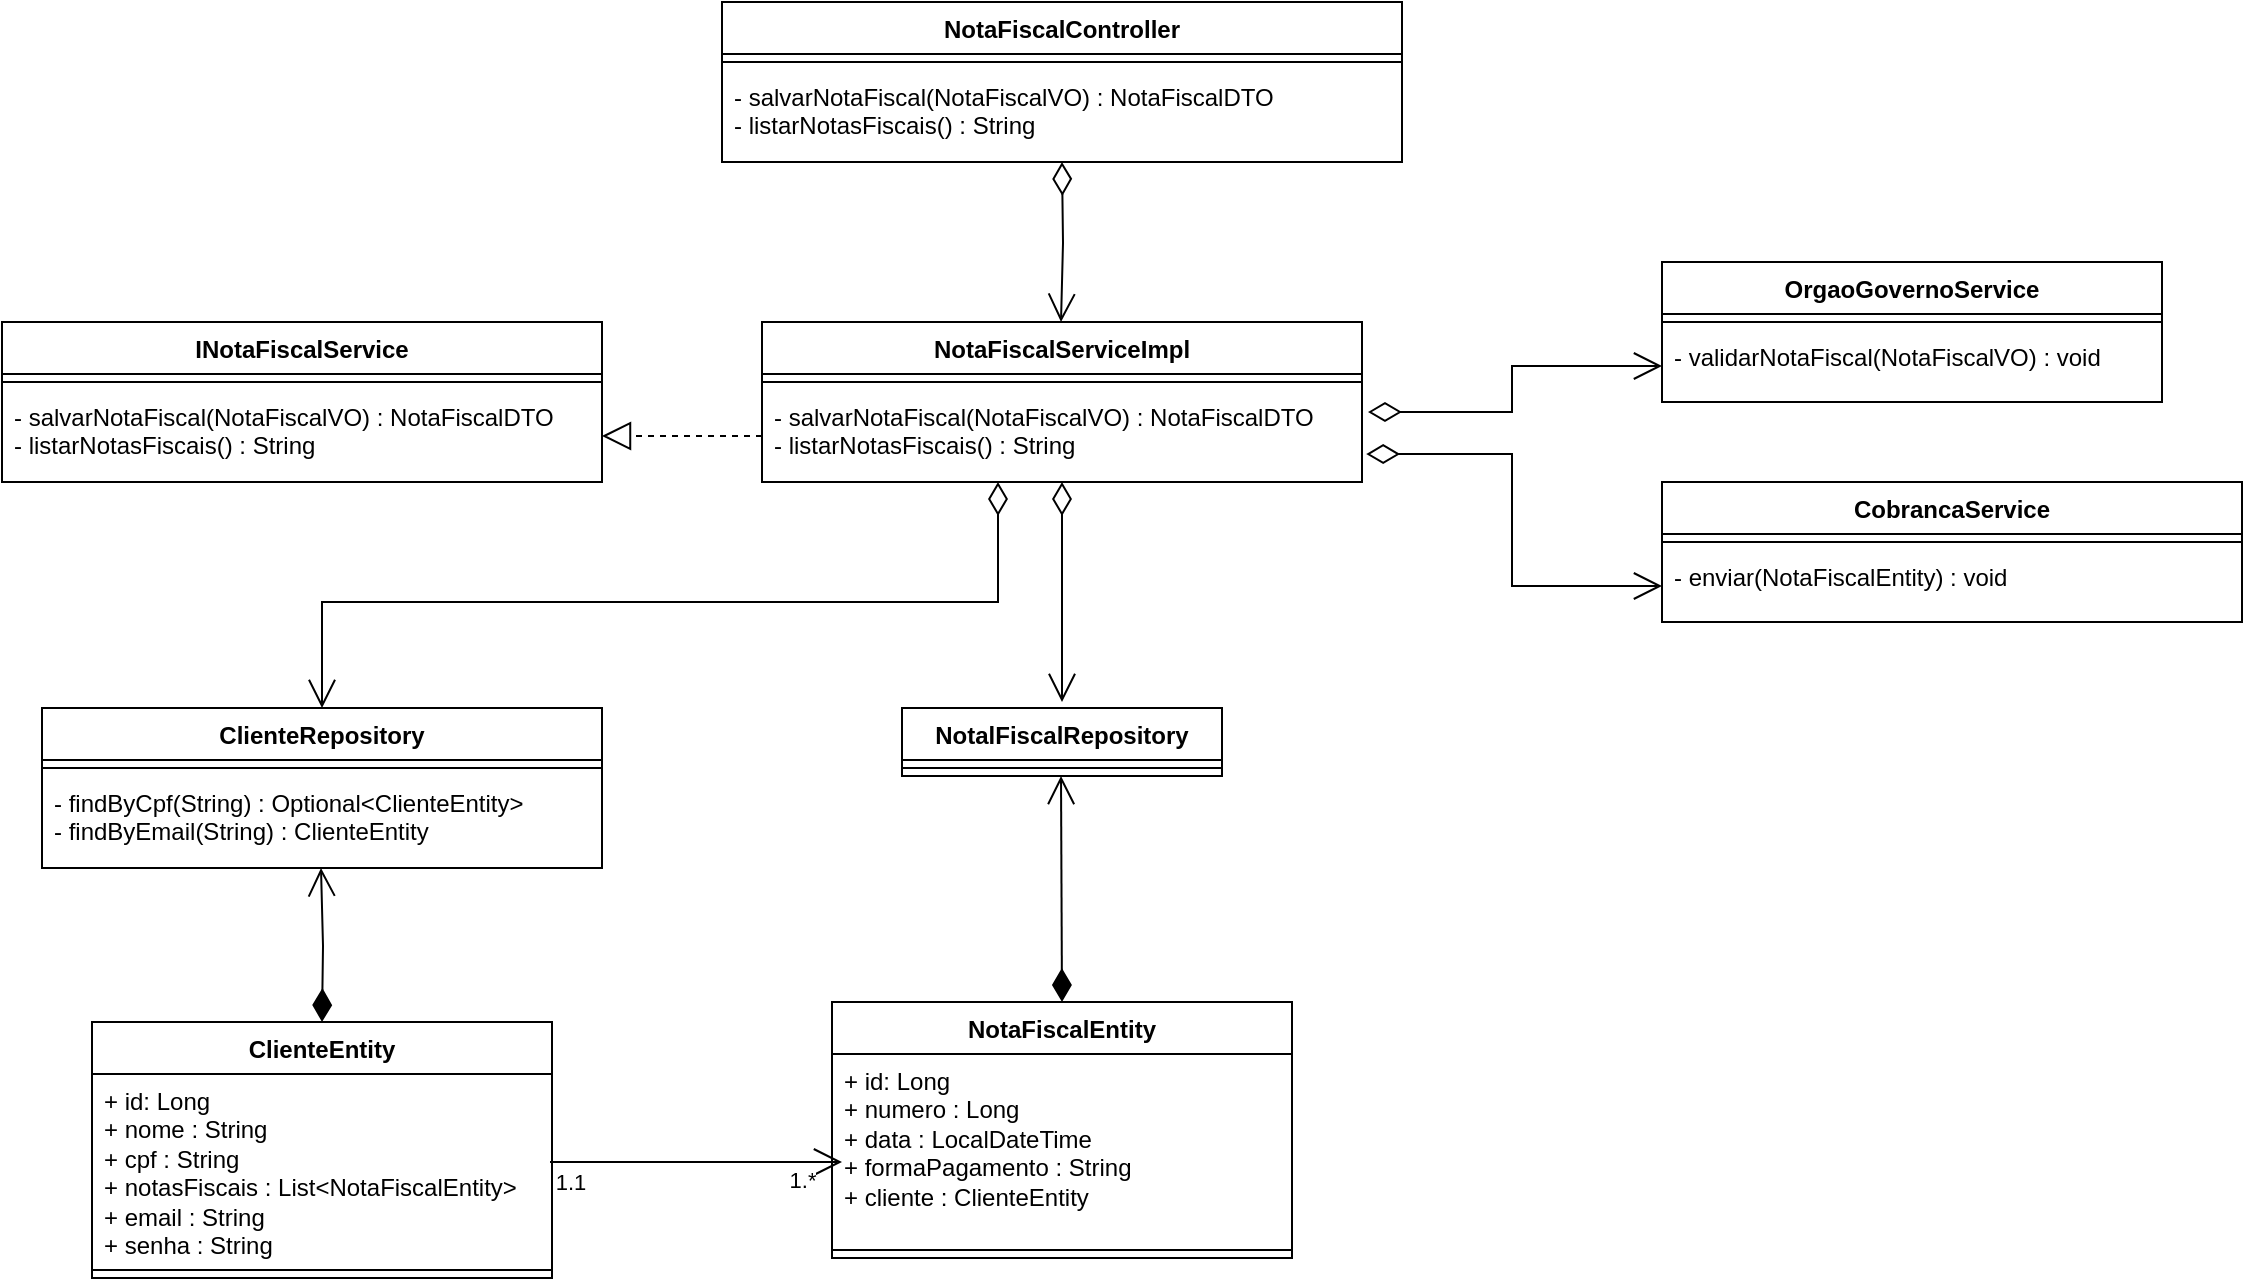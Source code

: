 <mxfile version="24.4.4" type="google">
  <diagram name="Página-1" id="gswBor8_pJMUdEudTqKR">
    <mxGraphModel grid="1" page="1" gridSize="10" guides="1" tooltips="1" connect="1" arrows="1" fold="1" pageScale="1" pageWidth="827" pageHeight="1169" math="0" shadow="0">
      <root>
        <mxCell id="0" />
        <mxCell id="1" parent="0" />
        <mxCell id="t0dpMG9h4XQfjw-dovHz-1" value="NotaFiscalController" style="swimlane;fontStyle=1;align=center;verticalAlign=top;childLayout=stackLayout;horizontal=1;startSize=26;horizontalStack=0;resizeParent=1;resizeParentMax=0;resizeLast=0;collapsible=1;marginBottom=0;whiteSpace=wrap;html=1;" vertex="1" parent="1">
          <mxGeometry x="340" y="110" width="340" height="80" as="geometry" />
        </mxCell>
        <mxCell id="t0dpMG9h4XQfjw-dovHz-3" value="" style="line;strokeWidth=1;fillColor=none;align=left;verticalAlign=middle;spacingTop=-1;spacingLeft=3;spacingRight=3;rotatable=0;labelPosition=right;points=[];portConstraint=eastwest;strokeColor=inherit;" vertex="1" parent="t0dpMG9h4XQfjw-dovHz-1">
          <mxGeometry y="26" width="340" height="8" as="geometry" />
        </mxCell>
        <mxCell id="t0dpMG9h4XQfjw-dovHz-4" value="-&amp;nbsp;salvarNotaFiscal(NotaFiscalVO) :&amp;nbsp;NotaFiscalDTO&lt;div&gt;-&amp;nbsp;listarNotasFiscais() : String&lt;/div&gt;" style="text;strokeColor=none;fillColor=none;align=left;verticalAlign=top;spacingLeft=4;spacingRight=4;overflow=hidden;rotatable=0;points=[[0,0.5],[1,0.5]];portConstraint=eastwest;whiteSpace=wrap;html=1;" vertex="1" parent="t0dpMG9h4XQfjw-dovHz-1">
          <mxGeometry y="34" width="340" height="46" as="geometry" />
        </mxCell>
        <mxCell id="t0dpMG9h4XQfjw-dovHz-10" value="INotaFiscalService" style="swimlane;fontStyle=1;align=center;verticalAlign=top;childLayout=stackLayout;horizontal=1;startSize=26;horizontalStack=0;resizeParent=1;resizeParentMax=0;resizeLast=0;collapsible=1;marginBottom=0;whiteSpace=wrap;html=1;" vertex="1" parent="1">
          <mxGeometry x="-20" y="270" width="300" height="80" as="geometry" />
        </mxCell>
        <mxCell id="t0dpMG9h4XQfjw-dovHz-12" value="" style="line;strokeWidth=1;fillColor=none;align=left;verticalAlign=middle;spacingTop=-1;spacingLeft=3;spacingRight=3;rotatable=0;labelPosition=right;points=[];portConstraint=eastwest;strokeColor=inherit;" vertex="1" parent="t0dpMG9h4XQfjw-dovHz-10">
          <mxGeometry y="26" width="300" height="8" as="geometry" />
        </mxCell>
        <mxCell id="t0dpMG9h4XQfjw-dovHz-13" value="-&amp;nbsp;salvarNotaFiscal(NotaFiscalVO) :&amp;nbsp;NotaFiscalDTO&lt;div&gt;-&amp;nbsp;listarNotasFiscais() : String&lt;/div&gt;" style="text;strokeColor=none;fillColor=none;align=left;verticalAlign=top;spacingLeft=4;spacingRight=4;overflow=hidden;rotatable=0;points=[[0,0.5],[1,0.5]];portConstraint=eastwest;whiteSpace=wrap;html=1;" vertex="1" parent="t0dpMG9h4XQfjw-dovHz-10">
          <mxGeometry y="34" width="300" height="46" as="geometry" />
        </mxCell>
        <mxCell id="t0dpMG9h4XQfjw-dovHz-14" value="NotaFiscalServiceImpl" style="swimlane;fontStyle=1;align=center;verticalAlign=top;childLayout=stackLayout;horizontal=1;startSize=26;horizontalStack=0;resizeParent=1;resizeParentMax=0;resizeLast=0;collapsible=1;marginBottom=0;whiteSpace=wrap;html=1;" vertex="1" parent="1">
          <mxGeometry x="360" y="270" width="300" height="80" as="geometry" />
        </mxCell>
        <mxCell id="t0dpMG9h4XQfjw-dovHz-16" value="" style="line;strokeWidth=1;fillColor=none;align=left;verticalAlign=middle;spacingTop=-1;spacingLeft=3;spacingRight=3;rotatable=0;labelPosition=right;points=[];portConstraint=eastwest;strokeColor=inherit;" vertex="1" parent="t0dpMG9h4XQfjw-dovHz-14">
          <mxGeometry y="26" width="300" height="8" as="geometry" />
        </mxCell>
        <mxCell id="t0dpMG9h4XQfjw-dovHz-17" value="-&amp;nbsp;salvarNotaFiscal(NotaFiscalVO) :&amp;nbsp;NotaFiscalDTO&lt;div&gt;-&amp;nbsp;listarNotasFiscais() : String&lt;/div&gt;" style="text;strokeColor=none;fillColor=none;align=left;verticalAlign=top;spacingLeft=4;spacingRight=4;overflow=hidden;rotatable=0;points=[[0,0.5],[1,0.5]];portConstraint=eastwest;whiteSpace=wrap;html=1;" vertex="1" parent="t0dpMG9h4XQfjw-dovHz-14">
          <mxGeometry y="34" width="300" height="46" as="geometry" />
        </mxCell>
        <mxCell id="t0dpMG9h4XQfjw-dovHz-18" value="NotalFiscalRepository" style="swimlane;fontStyle=1;align=center;verticalAlign=top;childLayout=stackLayout;horizontal=1;startSize=26;horizontalStack=0;resizeParent=1;resizeParentMax=0;resizeLast=0;collapsible=1;marginBottom=0;whiteSpace=wrap;html=1;" vertex="1" parent="1">
          <mxGeometry x="430" y="463" width="160" height="34" as="geometry" />
        </mxCell>
        <mxCell id="t0dpMG9h4XQfjw-dovHz-20" value="" style="line;strokeWidth=1;fillColor=none;align=left;verticalAlign=middle;spacingTop=-1;spacingLeft=3;spacingRight=3;rotatable=0;labelPosition=right;points=[];portConstraint=eastwest;strokeColor=inherit;" vertex="1" parent="t0dpMG9h4XQfjw-dovHz-18">
          <mxGeometry y="26" width="160" height="8" as="geometry" />
        </mxCell>
        <mxCell id="t0dpMG9h4XQfjw-dovHz-22" value="ClienteRepository" style="swimlane;fontStyle=1;align=center;verticalAlign=top;childLayout=stackLayout;horizontal=1;startSize=26;horizontalStack=0;resizeParent=1;resizeParentMax=0;resizeLast=0;collapsible=1;marginBottom=0;whiteSpace=wrap;html=1;" vertex="1" parent="1">
          <mxGeometry y="463" width="280" height="80" as="geometry" />
        </mxCell>
        <mxCell id="t0dpMG9h4XQfjw-dovHz-24" value="" style="line;strokeWidth=1;fillColor=none;align=left;verticalAlign=middle;spacingTop=-1;spacingLeft=3;spacingRight=3;rotatable=0;labelPosition=right;points=[];portConstraint=eastwest;strokeColor=inherit;" vertex="1" parent="t0dpMG9h4XQfjw-dovHz-22">
          <mxGeometry y="26" width="280" height="8" as="geometry" />
        </mxCell>
        <mxCell id="t0dpMG9h4XQfjw-dovHz-25" value="-&amp;nbsp;findByCpf(String) :&amp;nbsp;Optional&amp;lt;ClienteEntity&amp;gt;&lt;div&gt;-&amp;nbsp;findByEmail(String) : ClienteEntity&lt;/div&gt;" style="text;strokeColor=none;fillColor=none;align=left;verticalAlign=top;spacingLeft=4;spacingRight=4;overflow=hidden;rotatable=0;points=[[0,0.5],[1,0.5]];portConstraint=eastwest;whiteSpace=wrap;html=1;" vertex="1" parent="t0dpMG9h4XQfjw-dovHz-22">
          <mxGeometry y="34" width="280" height="46" as="geometry" />
        </mxCell>
        <mxCell id="t0dpMG9h4XQfjw-dovHz-26" value="CobrancaService" style="swimlane;fontStyle=1;align=center;verticalAlign=top;childLayout=stackLayout;horizontal=1;startSize=26;horizontalStack=0;resizeParent=1;resizeParentMax=0;resizeLast=0;collapsible=1;marginBottom=0;whiteSpace=wrap;html=1;" vertex="1" parent="1">
          <mxGeometry x="810" y="350" width="290" height="70" as="geometry" />
        </mxCell>
        <mxCell id="t0dpMG9h4XQfjw-dovHz-28" value="" style="line;strokeWidth=1;fillColor=none;align=left;verticalAlign=middle;spacingTop=-1;spacingLeft=3;spacingRight=3;rotatable=0;labelPosition=right;points=[];portConstraint=eastwest;strokeColor=inherit;" vertex="1" parent="t0dpMG9h4XQfjw-dovHz-26">
          <mxGeometry y="26" width="290" height="8" as="geometry" />
        </mxCell>
        <mxCell id="t0dpMG9h4XQfjw-dovHz-29" value="-&amp;nbsp;enviar(NotaFiscalEntity) :&amp;nbsp;void" style="text;strokeColor=none;fillColor=none;align=left;verticalAlign=top;spacingLeft=4;spacingRight=4;overflow=hidden;rotatable=0;points=[[0,0.5],[1,0.5]];portConstraint=eastwest;whiteSpace=wrap;html=1;" vertex="1" parent="t0dpMG9h4XQfjw-dovHz-26">
          <mxGeometry y="34" width="290" height="36" as="geometry" />
        </mxCell>
        <mxCell id="t0dpMG9h4XQfjw-dovHz-30" value="OrgaoGovernoService" style="swimlane;fontStyle=1;align=center;verticalAlign=top;childLayout=stackLayout;horizontal=1;startSize=26;horizontalStack=0;resizeParent=1;resizeParentMax=0;resizeLast=0;collapsible=1;marginBottom=0;whiteSpace=wrap;html=1;" vertex="1" parent="1">
          <mxGeometry x="810" y="240" width="250" height="70" as="geometry" />
        </mxCell>
        <mxCell id="t0dpMG9h4XQfjw-dovHz-32" value="" style="line;strokeWidth=1;fillColor=none;align=left;verticalAlign=middle;spacingTop=-1;spacingLeft=3;spacingRight=3;rotatable=0;labelPosition=right;points=[];portConstraint=eastwest;strokeColor=inherit;" vertex="1" parent="t0dpMG9h4XQfjw-dovHz-30">
          <mxGeometry y="26" width="250" height="8" as="geometry" />
        </mxCell>
        <mxCell id="t0dpMG9h4XQfjw-dovHz-33" value="-&amp;nbsp;validarNotaFiscal(NotaFiscalVO) :&amp;nbsp;void" style="text;strokeColor=none;fillColor=none;align=left;verticalAlign=top;spacingLeft=4;spacingRight=4;overflow=hidden;rotatable=0;points=[[0,0.5],[1,0.5]];portConstraint=eastwest;whiteSpace=wrap;html=1;" vertex="1" parent="t0dpMG9h4XQfjw-dovHz-30">
          <mxGeometry y="34" width="250" height="36" as="geometry" />
        </mxCell>
        <mxCell id="t0dpMG9h4XQfjw-dovHz-34" value="" style="endArrow=block;dashed=1;endFill=0;endSize=12;html=1;rounded=0;entryX=1;entryY=0.5;entryDx=0;entryDy=0;exitX=0;exitY=0.5;exitDx=0;exitDy=0;" edge="1" parent="1" source="t0dpMG9h4XQfjw-dovHz-17" target="t0dpMG9h4XQfjw-dovHz-13">
          <mxGeometry width="160" relative="1" as="geometry">
            <mxPoint x="310" y="350" as="sourcePoint" />
            <mxPoint x="470" y="350" as="targetPoint" />
          </mxGeometry>
        </mxCell>
        <mxCell id="t0dpMG9h4XQfjw-dovHz-40" value="" style="endArrow=open;html=1;endSize=12;startArrow=diamondThin;startSize=14;startFill=0;edgeStyle=orthogonalEdgeStyle;align=left;verticalAlign=bottom;rounded=0;" edge="1" parent="1">
          <mxGeometry x="-1" y="3" relative="1" as="geometry">
            <mxPoint x="510" y="350" as="sourcePoint" />
            <mxPoint x="510" y="460" as="targetPoint" />
          </mxGeometry>
        </mxCell>
        <mxCell id="t0dpMG9h4XQfjw-dovHz-42" value="" style="endArrow=open;html=1;endSize=12;startArrow=diamondThin;startSize=14;startFill=0;edgeStyle=orthogonalEdgeStyle;align=left;verticalAlign=bottom;rounded=0;" edge="1" parent="1">
          <mxGeometry x="-1" y="3" relative="1" as="geometry">
            <mxPoint x="510" y="190" as="sourcePoint" />
            <mxPoint x="509.5" y="270" as="targetPoint" />
          </mxGeometry>
        </mxCell>
        <mxCell id="t0dpMG9h4XQfjw-dovHz-43" value="" style="endArrow=open;html=1;endSize=12;startArrow=diamondThin;startSize=14;startFill=0;edgeStyle=orthogonalEdgeStyle;align=left;verticalAlign=bottom;rounded=0;entryX=0.5;entryY=0;entryDx=0;entryDy=0;" edge="1" parent="1" target="t0dpMG9h4XQfjw-dovHz-22">
          <mxGeometry x="-1" y="3" relative="1" as="geometry">
            <mxPoint x="478" y="350" as="sourcePoint" />
            <mxPoint x="460" y="350" as="targetPoint" />
            <Array as="points">
              <mxPoint x="478" y="410" />
              <mxPoint x="140" y="410" />
            </Array>
          </mxGeometry>
        </mxCell>
        <mxCell id="t0dpMG9h4XQfjw-dovHz-44" value="" style="endArrow=open;html=1;endSize=12;startArrow=diamondThin;startSize=14;startFill=0;edgeStyle=orthogonalEdgeStyle;align=left;verticalAlign=bottom;rounded=0;exitX=1.01;exitY=0.239;exitDx=0;exitDy=0;exitPerimeter=0;entryX=0;entryY=0.5;entryDx=0;entryDy=0;" edge="1" parent="1" source="t0dpMG9h4XQfjw-dovHz-17" target="t0dpMG9h4XQfjw-dovHz-33">
          <mxGeometry x="-1" y="3" relative="1" as="geometry">
            <mxPoint x="680" y="350" as="sourcePoint" />
            <mxPoint x="840" y="350" as="targetPoint" />
          </mxGeometry>
        </mxCell>
        <mxCell id="t0dpMG9h4XQfjw-dovHz-45" value="" style="endArrow=open;html=1;endSize=12;startArrow=diamondThin;startSize=14;startFill=0;edgeStyle=orthogonalEdgeStyle;align=left;verticalAlign=bottom;rounded=0;exitX=1.007;exitY=0.696;exitDx=0;exitDy=0;exitPerimeter=0;entryX=0;entryY=0.5;entryDx=0;entryDy=0;" edge="1" parent="1" source="t0dpMG9h4XQfjw-dovHz-17" target="t0dpMG9h4XQfjw-dovHz-29">
          <mxGeometry x="-1" y="3" relative="1" as="geometry">
            <mxPoint x="680" y="350" as="sourcePoint" />
            <mxPoint x="840" y="350" as="targetPoint" />
          </mxGeometry>
        </mxCell>
        <mxCell id="t0dpMG9h4XQfjw-dovHz-46" value="ClienteEntity" style="swimlane;fontStyle=1;align=center;verticalAlign=top;childLayout=stackLayout;horizontal=1;startSize=26;horizontalStack=0;resizeParent=1;resizeParentMax=0;resizeLast=0;collapsible=1;marginBottom=0;whiteSpace=wrap;html=1;" vertex="1" parent="1">
          <mxGeometry x="25" y="620" width="230" height="128" as="geometry" />
        </mxCell>
        <mxCell id="t0dpMG9h4XQfjw-dovHz-47" value="+ id: Long&lt;div&gt;+&amp;nbsp;nome : String&lt;/div&gt;&lt;div&gt;+&amp;nbsp;cpf :&amp;nbsp;String&lt;/div&gt;&lt;div&gt;+&amp;nbsp;notasFiscais :&amp;nbsp;List&amp;lt;NotaFiscalEntity&amp;gt;&lt;/div&gt;&lt;div&gt;+&amp;nbsp;email :&amp;nbsp;String&lt;/div&gt;&lt;div&gt;+&amp;nbsp;senha :&amp;nbsp;String&lt;/div&gt;" style="text;strokeColor=none;fillColor=none;align=left;verticalAlign=top;spacingLeft=4;spacingRight=4;overflow=hidden;rotatable=0;points=[[0,0.5],[1,0.5]];portConstraint=eastwest;whiteSpace=wrap;html=1;" vertex="1" parent="t0dpMG9h4XQfjw-dovHz-46">
          <mxGeometry y="26" width="230" height="94" as="geometry" />
        </mxCell>
        <mxCell id="t0dpMG9h4XQfjw-dovHz-48" value="" style="line;strokeWidth=1;fillColor=none;align=left;verticalAlign=middle;spacingTop=-1;spacingLeft=3;spacingRight=3;rotatable=0;labelPosition=right;points=[];portConstraint=eastwest;strokeColor=inherit;" vertex="1" parent="t0dpMG9h4XQfjw-dovHz-46">
          <mxGeometry y="120" width="230" height="8" as="geometry" />
        </mxCell>
        <mxCell id="t0dpMG9h4XQfjw-dovHz-50" value="NotaFiscalEntity" style="swimlane;fontStyle=1;align=center;verticalAlign=top;childLayout=stackLayout;horizontal=1;startSize=26;horizontalStack=0;resizeParent=1;resizeParentMax=0;resizeLast=0;collapsible=1;marginBottom=0;whiteSpace=wrap;html=1;" vertex="1" parent="1">
          <mxGeometry x="395" y="610" width="230" height="128" as="geometry" />
        </mxCell>
        <mxCell id="t0dpMG9h4XQfjw-dovHz-51" value="+ id: Long&lt;div&gt;&lt;div&gt;+ numero : Long&lt;/div&gt;&lt;div&gt;+ data : LocalDateTime&lt;/div&gt;&lt;div&gt;+ formaPagamento : String&lt;/div&gt;&lt;div&gt;+ cliente : ClienteEntity&lt;/div&gt;&lt;/div&gt;" style="text;strokeColor=none;fillColor=none;align=left;verticalAlign=top;spacingLeft=4;spacingRight=4;overflow=hidden;rotatable=0;points=[[0,0.5],[1,0.5]];portConstraint=eastwest;whiteSpace=wrap;html=1;" vertex="1" parent="t0dpMG9h4XQfjw-dovHz-50">
          <mxGeometry y="26" width="230" height="94" as="geometry" />
        </mxCell>
        <mxCell id="t0dpMG9h4XQfjw-dovHz-52" value="" style="line;strokeWidth=1;fillColor=none;align=left;verticalAlign=middle;spacingTop=-1;spacingLeft=3;spacingRight=3;rotatable=0;labelPosition=right;points=[];portConstraint=eastwest;strokeColor=inherit;" vertex="1" parent="t0dpMG9h4XQfjw-dovHz-50">
          <mxGeometry y="120" width="230" height="8" as="geometry" />
        </mxCell>
        <mxCell id="t0dpMG9h4XQfjw-dovHz-55" value="" style="endArrow=open;html=1;endSize=12;startArrow=diamondThin;startSize=14;startFill=1;edgeStyle=orthogonalEdgeStyle;align=left;verticalAlign=bottom;rounded=0;" edge="1" parent="1">
          <mxGeometry x="-1" y="3" relative="1" as="geometry">
            <mxPoint x="140" y="620" as="sourcePoint" />
            <mxPoint x="139.5" y="543" as="targetPoint" />
          </mxGeometry>
        </mxCell>
        <mxCell id="t0dpMG9h4XQfjw-dovHz-56" value="" style="endArrow=open;html=1;endSize=12;startArrow=diamondThin;startSize=14;startFill=1;edgeStyle=orthogonalEdgeStyle;align=left;verticalAlign=bottom;rounded=0;exitX=0.5;exitY=0;exitDx=0;exitDy=0;" edge="1" parent="1" source="t0dpMG9h4XQfjw-dovHz-50">
          <mxGeometry x="-1" y="3" relative="1" as="geometry">
            <mxPoint x="510" y="574" as="sourcePoint" />
            <mxPoint x="509.5" y="497" as="targetPoint" />
          </mxGeometry>
        </mxCell>
        <mxCell id="t0dpMG9h4XQfjw-dovHz-57" value="" style="endArrow=open;endFill=1;endSize=12;html=1;rounded=0;" edge="1" parent="1">
          <mxGeometry width="160" relative="1" as="geometry">
            <mxPoint x="254" y="690" as="sourcePoint" />
            <mxPoint x="400" y="690" as="targetPoint" />
          </mxGeometry>
        </mxCell>
        <mxCell id="t0dpMG9h4XQfjw-dovHz-58" value="1.1" style="edgeLabel;html=1;align=center;verticalAlign=middle;resizable=0;points=[];" connectable="0" vertex="1" parent="t0dpMG9h4XQfjw-dovHz-57">
          <mxGeometry x="-0.863" y="-4" relative="1" as="geometry">
            <mxPoint y="6" as="offset" />
          </mxGeometry>
        </mxCell>
        <mxCell id="t0dpMG9h4XQfjw-dovHz-59" value="1.*" style="edgeLabel;html=1;align=center;verticalAlign=middle;resizable=0;points=[];" connectable="0" vertex="1" parent="t0dpMG9h4XQfjw-dovHz-57">
          <mxGeometry x="0.726" y="-2" relative="1" as="geometry">
            <mxPoint y="7" as="offset" />
          </mxGeometry>
        </mxCell>
      </root>
    </mxGraphModel>
  </diagram>
</mxfile>
